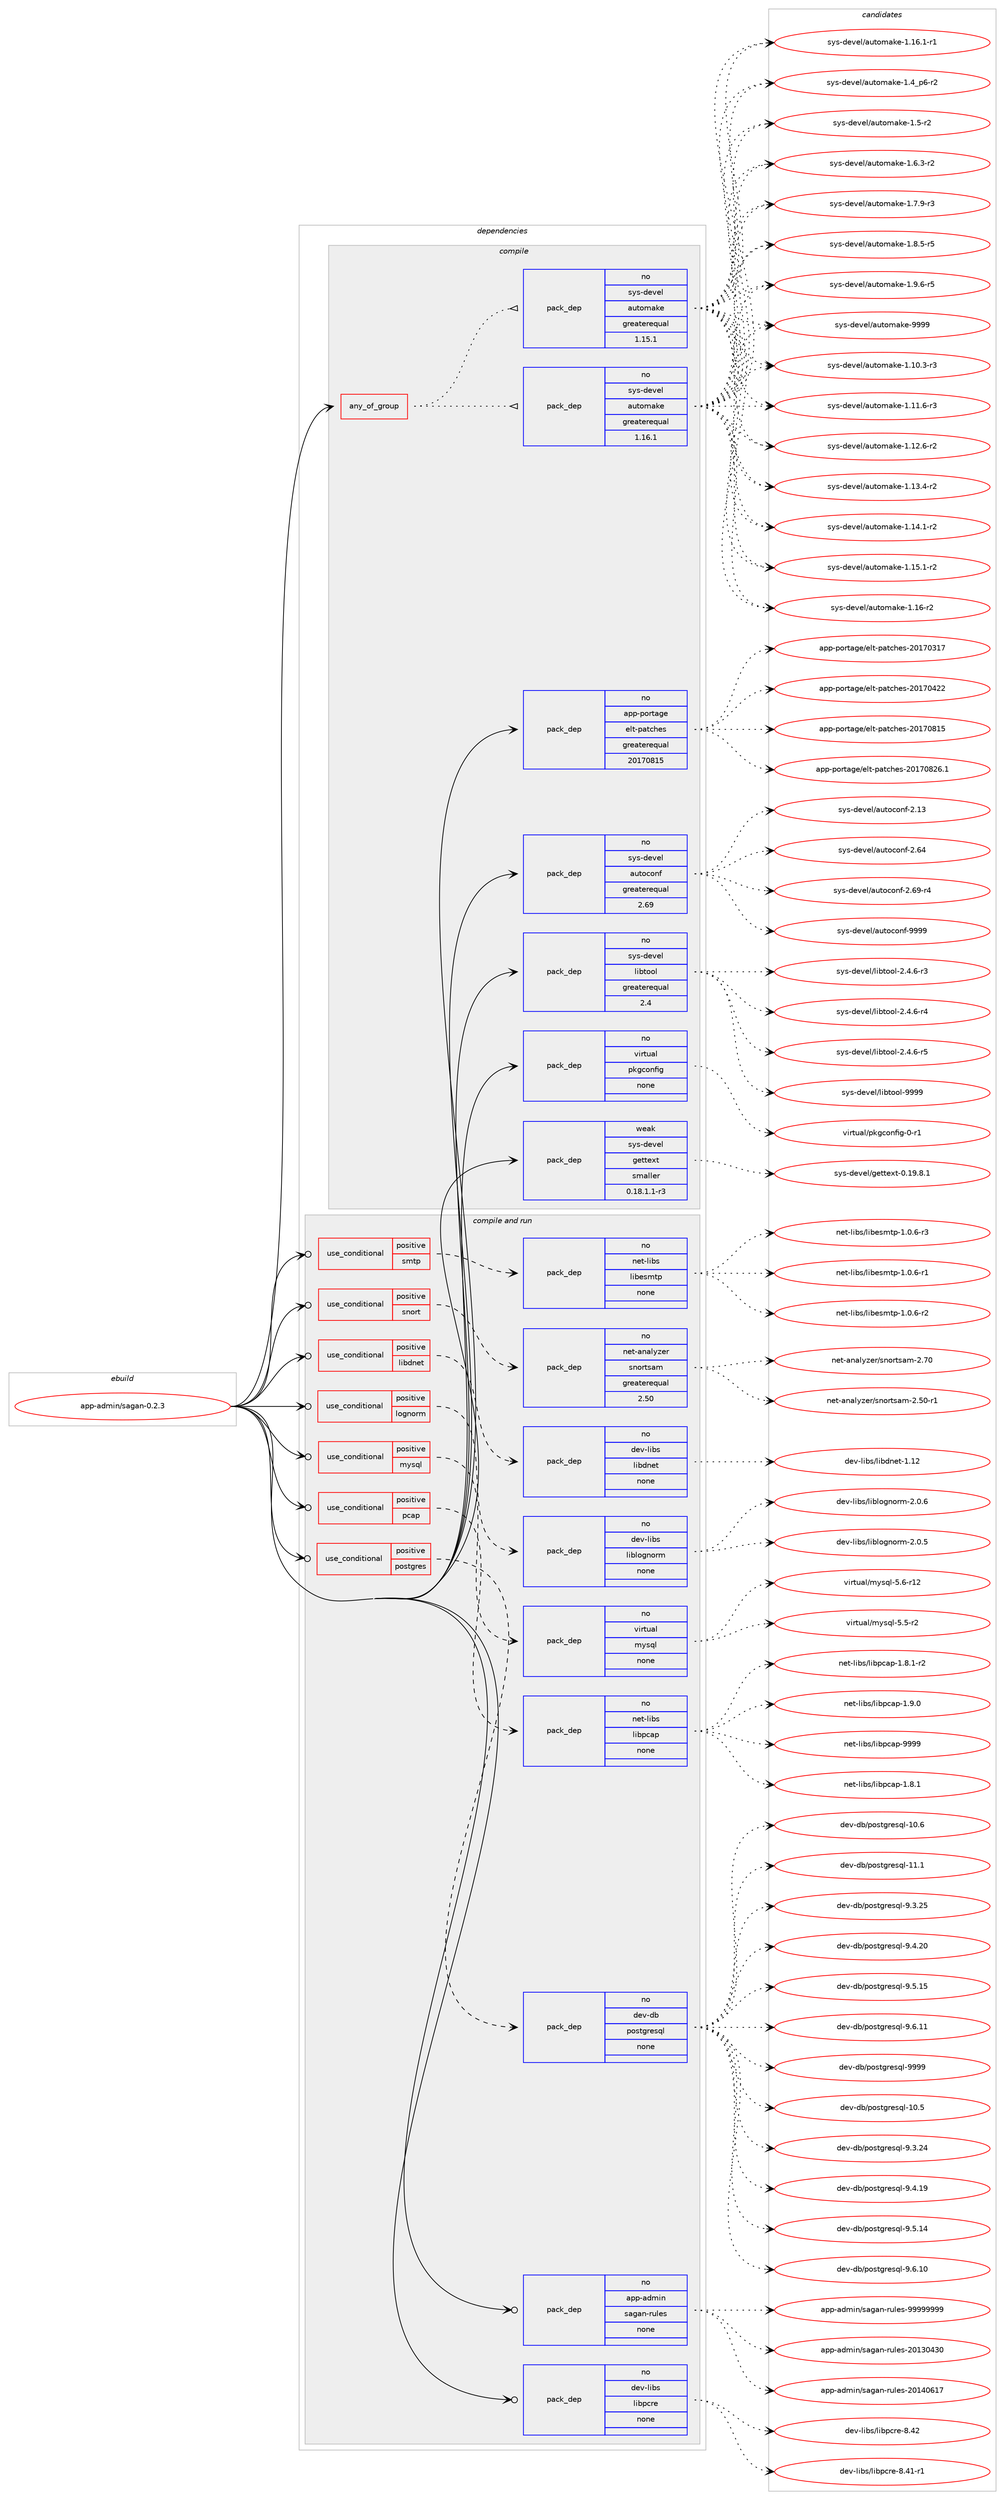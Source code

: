 digraph prolog {

# *************
# Graph options
# *************

newrank=true;
concentrate=true;
compound=true;
graph [rankdir=LR,fontname=Helvetica,fontsize=10,ranksep=1.5];#, ranksep=2.5, nodesep=0.2];
edge  [arrowhead=vee];
node  [fontname=Helvetica,fontsize=10];

# **********
# The ebuild
# **********

subgraph cluster_leftcol {
color=gray;
rank=same;
label=<<i>ebuild</i>>;
id [label="app-admin/sagan-0.2.3", color=red, width=4, href="../app-admin/sagan-0.2.3.svg"];
}

# ****************
# The dependencies
# ****************

subgraph cluster_midcol {
color=gray;
label=<<i>dependencies</i>>;
subgraph cluster_compile {
fillcolor="#eeeeee";
style=filled;
label=<<i>compile</i>>;
subgraph any60 {
dependency1345 [label=<<TABLE BORDER="0" CELLBORDER="1" CELLSPACING="0" CELLPADDING="4"><TR><TD CELLPADDING="10">any_of_group</TD></TR></TABLE>>, shape=none, color=red];subgraph pack1115 {
dependency1346 [label=<<TABLE BORDER="0" CELLBORDER="1" CELLSPACING="0" CELLPADDING="4" WIDTH="220"><TR><TD ROWSPAN="6" CELLPADDING="30">pack_dep</TD></TR><TR><TD WIDTH="110">no</TD></TR><TR><TD>sys-devel</TD></TR><TR><TD>automake</TD></TR><TR><TD>greaterequal</TD></TR><TR><TD>1.16.1</TD></TR></TABLE>>, shape=none, color=blue];
}
dependency1345:e -> dependency1346:w [weight=20,style="dotted",arrowhead="oinv"];
subgraph pack1116 {
dependency1347 [label=<<TABLE BORDER="0" CELLBORDER="1" CELLSPACING="0" CELLPADDING="4" WIDTH="220"><TR><TD ROWSPAN="6" CELLPADDING="30">pack_dep</TD></TR><TR><TD WIDTH="110">no</TD></TR><TR><TD>sys-devel</TD></TR><TR><TD>automake</TD></TR><TR><TD>greaterequal</TD></TR><TR><TD>1.15.1</TD></TR></TABLE>>, shape=none, color=blue];
}
dependency1345:e -> dependency1347:w [weight=20,style="dotted",arrowhead="oinv"];
}
id:e -> dependency1345:w [weight=20,style="solid",arrowhead="vee"];
subgraph pack1117 {
dependency1348 [label=<<TABLE BORDER="0" CELLBORDER="1" CELLSPACING="0" CELLPADDING="4" WIDTH="220"><TR><TD ROWSPAN="6" CELLPADDING="30">pack_dep</TD></TR><TR><TD WIDTH="110">no</TD></TR><TR><TD>app-portage</TD></TR><TR><TD>elt-patches</TD></TR><TR><TD>greaterequal</TD></TR><TR><TD>20170815</TD></TR></TABLE>>, shape=none, color=blue];
}
id:e -> dependency1348:w [weight=20,style="solid",arrowhead="vee"];
subgraph pack1118 {
dependency1349 [label=<<TABLE BORDER="0" CELLBORDER="1" CELLSPACING="0" CELLPADDING="4" WIDTH="220"><TR><TD ROWSPAN="6" CELLPADDING="30">pack_dep</TD></TR><TR><TD WIDTH="110">no</TD></TR><TR><TD>sys-devel</TD></TR><TR><TD>autoconf</TD></TR><TR><TD>greaterequal</TD></TR><TR><TD>2.69</TD></TR></TABLE>>, shape=none, color=blue];
}
id:e -> dependency1349:w [weight=20,style="solid",arrowhead="vee"];
subgraph pack1119 {
dependency1350 [label=<<TABLE BORDER="0" CELLBORDER="1" CELLSPACING="0" CELLPADDING="4" WIDTH="220"><TR><TD ROWSPAN="6" CELLPADDING="30">pack_dep</TD></TR><TR><TD WIDTH="110">no</TD></TR><TR><TD>sys-devel</TD></TR><TR><TD>libtool</TD></TR><TR><TD>greaterequal</TD></TR><TR><TD>2.4</TD></TR></TABLE>>, shape=none, color=blue];
}
id:e -> dependency1350:w [weight=20,style="solid",arrowhead="vee"];
subgraph pack1120 {
dependency1351 [label=<<TABLE BORDER="0" CELLBORDER="1" CELLSPACING="0" CELLPADDING="4" WIDTH="220"><TR><TD ROWSPAN="6" CELLPADDING="30">pack_dep</TD></TR><TR><TD WIDTH="110">no</TD></TR><TR><TD>virtual</TD></TR><TR><TD>pkgconfig</TD></TR><TR><TD>none</TD></TR><TR><TD></TD></TR></TABLE>>, shape=none, color=blue];
}
id:e -> dependency1351:w [weight=20,style="solid",arrowhead="vee"];
subgraph pack1121 {
dependency1352 [label=<<TABLE BORDER="0" CELLBORDER="1" CELLSPACING="0" CELLPADDING="4" WIDTH="220"><TR><TD ROWSPAN="6" CELLPADDING="30">pack_dep</TD></TR><TR><TD WIDTH="110">weak</TD></TR><TR><TD>sys-devel</TD></TR><TR><TD>gettext</TD></TR><TR><TD>smaller</TD></TR><TR><TD>0.18.1.1-r3</TD></TR></TABLE>>, shape=none, color=blue];
}
id:e -> dependency1352:w [weight=20,style="solid",arrowhead="vee"];
}
subgraph cluster_compileandrun {
fillcolor="#eeeeee";
style=filled;
label=<<i>compile and run</i>>;
subgraph cond166 {
dependency1353 [label=<<TABLE BORDER="0" CELLBORDER="1" CELLSPACING="0" CELLPADDING="4"><TR><TD ROWSPAN="3" CELLPADDING="10">use_conditional</TD></TR><TR><TD>positive</TD></TR><TR><TD>libdnet</TD></TR></TABLE>>, shape=none, color=red];
subgraph pack1122 {
dependency1354 [label=<<TABLE BORDER="0" CELLBORDER="1" CELLSPACING="0" CELLPADDING="4" WIDTH="220"><TR><TD ROWSPAN="6" CELLPADDING="30">pack_dep</TD></TR><TR><TD WIDTH="110">no</TD></TR><TR><TD>dev-libs</TD></TR><TR><TD>libdnet</TD></TR><TR><TD>none</TD></TR><TR><TD></TD></TR></TABLE>>, shape=none, color=blue];
}
dependency1353:e -> dependency1354:w [weight=20,style="dashed",arrowhead="vee"];
}
id:e -> dependency1353:w [weight=20,style="solid",arrowhead="odotvee"];
subgraph cond167 {
dependency1355 [label=<<TABLE BORDER="0" CELLBORDER="1" CELLSPACING="0" CELLPADDING="4"><TR><TD ROWSPAN="3" CELLPADDING="10">use_conditional</TD></TR><TR><TD>positive</TD></TR><TR><TD>lognorm</TD></TR></TABLE>>, shape=none, color=red];
subgraph pack1123 {
dependency1356 [label=<<TABLE BORDER="0" CELLBORDER="1" CELLSPACING="0" CELLPADDING="4" WIDTH="220"><TR><TD ROWSPAN="6" CELLPADDING="30">pack_dep</TD></TR><TR><TD WIDTH="110">no</TD></TR><TR><TD>dev-libs</TD></TR><TR><TD>liblognorm</TD></TR><TR><TD>none</TD></TR><TR><TD></TD></TR></TABLE>>, shape=none, color=blue];
}
dependency1355:e -> dependency1356:w [weight=20,style="dashed",arrowhead="vee"];
}
id:e -> dependency1355:w [weight=20,style="solid",arrowhead="odotvee"];
subgraph cond168 {
dependency1357 [label=<<TABLE BORDER="0" CELLBORDER="1" CELLSPACING="0" CELLPADDING="4"><TR><TD ROWSPAN="3" CELLPADDING="10">use_conditional</TD></TR><TR><TD>positive</TD></TR><TR><TD>mysql</TD></TR></TABLE>>, shape=none, color=red];
subgraph pack1124 {
dependency1358 [label=<<TABLE BORDER="0" CELLBORDER="1" CELLSPACING="0" CELLPADDING="4" WIDTH="220"><TR><TD ROWSPAN="6" CELLPADDING="30">pack_dep</TD></TR><TR><TD WIDTH="110">no</TD></TR><TR><TD>virtual</TD></TR><TR><TD>mysql</TD></TR><TR><TD>none</TD></TR><TR><TD></TD></TR></TABLE>>, shape=none, color=blue];
}
dependency1357:e -> dependency1358:w [weight=20,style="dashed",arrowhead="vee"];
}
id:e -> dependency1357:w [weight=20,style="solid",arrowhead="odotvee"];
subgraph cond169 {
dependency1359 [label=<<TABLE BORDER="0" CELLBORDER="1" CELLSPACING="0" CELLPADDING="4"><TR><TD ROWSPAN="3" CELLPADDING="10">use_conditional</TD></TR><TR><TD>positive</TD></TR><TR><TD>pcap</TD></TR></TABLE>>, shape=none, color=red];
subgraph pack1125 {
dependency1360 [label=<<TABLE BORDER="0" CELLBORDER="1" CELLSPACING="0" CELLPADDING="4" WIDTH="220"><TR><TD ROWSPAN="6" CELLPADDING="30">pack_dep</TD></TR><TR><TD WIDTH="110">no</TD></TR><TR><TD>net-libs</TD></TR><TR><TD>libpcap</TD></TR><TR><TD>none</TD></TR><TR><TD></TD></TR></TABLE>>, shape=none, color=blue];
}
dependency1359:e -> dependency1360:w [weight=20,style="dashed",arrowhead="vee"];
}
id:e -> dependency1359:w [weight=20,style="solid",arrowhead="odotvee"];
subgraph cond170 {
dependency1361 [label=<<TABLE BORDER="0" CELLBORDER="1" CELLSPACING="0" CELLPADDING="4"><TR><TD ROWSPAN="3" CELLPADDING="10">use_conditional</TD></TR><TR><TD>positive</TD></TR><TR><TD>postgres</TD></TR></TABLE>>, shape=none, color=red];
subgraph pack1126 {
dependency1362 [label=<<TABLE BORDER="0" CELLBORDER="1" CELLSPACING="0" CELLPADDING="4" WIDTH="220"><TR><TD ROWSPAN="6" CELLPADDING="30">pack_dep</TD></TR><TR><TD WIDTH="110">no</TD></TR><TR><TD>dev-db</TD></TR><TR><TD>postgresql</TD></TR><TR><TD>none</TD></TR><TR><TD></TD></TR></TABLE>>, shape=none, color=blue];
}
dependency1361:e -> dependency1362:w [weight=20,style="dashed",arrowhead="vee"];
}
id:e -> dependency1361:w [weight=20,style="solid",arrowhead="odotvee"];
subgraph cond171 {
dependency1363 [label=<<TABLE BORDER="0" CELLBORDER="1" CELLSPACING="0" CELLPADDING="4"><TR><TD ROWSPAN="3" CELLPADDING="10">use_conditional</TD></TR><TR><TD>positive</TD></TR><TR><TD>smtp</TD></TR></TABLE>>, shape=none, color=red];
subgraph pack1127 {
dependency1364 [label=<<TABLE BORDER="0" CELLBORDER="1" CELLSPACING="0" CELLPADDING="4" WIDTH="220"><TR><TD ROWSPAN="6" CELLPADDING="30">pack_dep</TD></TR><TR><TD WIDTH="110">no</TD></TR><TR><TD>net-libs</TD></TR><TR><TD>libesmtp</TD></TR><TR><TD>none</TD></TR><TR><TD></TD></TR></TABLE>>, shape=none, color=blue];
}
dependency1363:e -> dependency1364:w [weight=20,style="dashed",arrowhead="vee"];
}
id:e -> dependency1363:w [weight=20,style="solid",arrowhead="odotvee"];
subgraph cond172 {
dependency1365 [label=<<TABLE BORDER="0" CELLBORDER="1" CELLSPACING="0" CELLPADDING="4"><TR><TD ROWSPAN="3" CELLPADDING="10">use_conditional</TD></TR><TR><TD>positive</TD></TR><TR><TD>snort</TD></TR></TABLE>>, shape=none, color=red];
subgraph pack1128 {
dependency1366 [label=<<TABLE BORDER="0" CELLBORDER="1" CELLSPACING="0" CELLPADDING="4" WIDTH="220"><TR><TD ROWSPAN="6" CELLPADDING="30">pack_dep</TD></TR><TR><TD WIDTH="110">no</TD></TR><TR><TD>net-analyzer</TD></TR><TR><TD>snortsam</TD></TR><TR><TD>greaterequal</TD></TR><TR><TD>2.50</TD></TR></TABLE>>, shape=none, color=blue];
}
dependency1365:e -> dependency1366:w [weight=20,style="dashed",arrowhead="vee"];
}
id:e -> dependency1365:w [weight=20,style="solid",arrowhead="odotvee"];
subgraph pack1129 {
dependency1367 [label=<<TABLE BORDER="0" CELLBORDER="1" CELLSPACING="0" CELLPADDING="4" WIDTH="220"><TR><TD ROWSPAN="6" CELLPADDING="30">pack_dep</TD></TR><TR><TD WIDTH="110">no</TD></TR><TR><TD>app-admin</TD></TR><TR><TD>sagan-rules</TD></TR><TR><TD>none</TD></TR><TR><TD></TD></TR></TABLE>>, shape=none, color=blue];
}
id:e -> dependency1367:w [weight=20,style="solid",arrowhead="odotvee"];
subgraph pack1130 {
dependency1368 [label=<<TABLE BORDER="0" CELLBORDER="1" CELLSPACING="0" CELLPADDING="4" WIDTH="220"><TR><TD ROWSPAN="6" CELLPADDING="30">pack_dep</TD></TR><TR><TD WIDTH="110">no</TD></TR><TR><TD>dev-libs</TD></TR><TR><TD>libpcre</TD></TR><TR><TD>none</TD></TR><TR><TD></TD></TR></TABLE>>, shape=none, color=blue];
}
id:e -> dependency1368:w [weight=20,style="solid",arrowhead="odotvee"];
}
subgraph cluster_run {
fillcolor="#eeeeee";
style=filled;
label=<<i>run</i>>;
}
}

# **************
# The candidates
# **************

subgraph cluster_choices {
rank=same;
color=gray;
label=<<i>candidates</i>>;

subgraph choice1115 {
color=black;
nodesep=1;
choice11512111545100101118101108479711711611110997107101454946494846514511451 [label="sys-devel/automake-1.10.3-r3", color=red, width=4,href="../sys-devel/automake-1.10.3-r3.svg"];
choice11512111545100101118101108479711711611110997107101454946494946544511451 [label="sys-devel/automake-1.11.6-r3", color=red, width=4,href="../sys-devel/automake-1.11.6-r3.svg"];
choice11512111545100101118101108479711711611110997107101454946495046544511450 [label="sys-devel/automake-1.12.6-r2", color=red, width=4,href="../sys-devel/automake-1.12.6-r2.svg"];
choice11512111545100101118101108479711711611110997107101454946495146524511450 [label="sys-devel/automake-1.13.4-r2", color=red, width=4,href="../sys-devel/automake-1.13.4-r2.svg"];
choice11512111545100101118101108479711711611110997107101454946495246494511450 [label="sys-devel/automake-1.14.1-r2", color=red, width=4,href="../sys-devel/automake-1.14.1-r2.svg"];
choice11512111545100101118101108479711711611110997107101454946495346494511450 [label="sys-devel/automake-1.15.1-r2", color=red, width=4,href="../sys-devel/automake-1.15.1-r2.svg"];
choice1151211154510010111810110847971171161111099710710145494649544511450 [label="sys-devel/automake-1.16-r2", color=red, width=4,href="../sys-devel/automake-1.16-r2.svg"];
choice11512111545100101118101108479711711611110997107101454946495446494511449 [label="sys-devel/automake-1.16.1-r1", color=red, width=4,href="../sys-devel/automake-1.16.1-r1.svg"];
choice115121115451001011181011084797117116111109971071014549465295112544511450 [label="sys-devel/automake-1.4_p6-r2", color=red, width=4,href="../sys-devel/automake-1.4_p6-r2.svg"];
choice11512111545100101118101108479711711611110997107101454946534511450 [label="sys-devel/automake-1.5-r2", color=red, width=4,href="../sys-devel/automake-1.5-r2.svg"];
choice115121115451001011181011084797117116111109971071014549465446514511450 [label="sys-devel/automake-1.6.3-r2", color=red, width=4,href="../sys-devel/automake-1.6.3-r2.svg"];
choice115121115451001011181011084797117116111109971071014549465546574511451 [label="sys-devel/automake-1.7.9-r3", color=red, width=4,href="../sys-devel/automake-1.7.9-r3.svg"];
choice115121115451001011181011084797117116111109971071014549465646534511453 [label="sys-devel/automake-1.8.5-r5", color=red, width=4,href="../sys-devel/automake-1.8.5-r5.svg"];
choice115121115451001011181011084797117116111109971071014549465746544511453 [label="sys-devel/automake-1.9.6-r5", color=red, width=4,href="../sys-devel/automake-1.9.6-r5.svg"];
choice115121115451001011181011084797117116111109971071014557575757 [label="sys-devel/automake-9999", color=red, width=4,href="../sys-devel/automake-9999.svg"];
dependency1346:e -> choice11512111545100101118101108479711711611110997107101454946494846514511451:w [style=dotted,weight="100"];
dependency1346:e -> choice11512111545100101118101108479711711611110997107101454946494946544511451:w [style=dotted,weight="100"];
dependency1346:e -> choice11512111545100101118101108479711711611110997107101454946495046544511450:w [style=dotted,weight="100"];
dependency1346:e -> choice11512111545100101118101108479711711611110997107101454946495146524511450:w [style=dotted,weight="100"];
dependency1346:e -> choice11512111545100101118101108479711711611110997107101454946495246494511450:w [style=dotted,weight="100"];
dependency1346:e -> choice11512111545100101118101108479711711611110997107101454946495346494511450:w [style=dotted,weight="100"];
dependency1346:e -> choice1151211154510010111810110847971171161111099710710145494649544511450:w [style=dotted,weight="100"];
dependency1346:e -> choice11512111545100101118101108479711711611110997107101454946495446494511449:w [style=dotted,weight="100"];
dependency1346:e -> choice115121115451001011181011084797117116111109971071014549465295112544511450:w [style=dotted,weight="100"];
dependency1346:e -> choice11512111545100101118101108479711711611110997107101454946534511450:w [style=dotted,weight="100"];
dependency1346:e -> choice115121115451001011181011084797117116111109971071014549465446514511450:w [style=dotted,weight="100"];
dependency1346:e -> choice115121115451001011181011084797117116111109971071014549465546574511451:w [style=dotted,weight="100"];
dependency1346:e -> choice115121115451001011181011084797117116111109971071014549465646534511453:w [style=dotted,weight="100"];
dependency1346:e -> choice115121115451001011181011084797117116111109971071014549465746544511453:w [style=dotted,weight="100"];
dependency1346:e -> choice115121115451001011181011084797117116111109971071014557575757:w [style=dotted,weight="100"];
}
subgraph choice1116 {
color=black;
nodesep=1;
choice11512111545100101118101108479711711611110997107101454946494846514511451 [label="sys-devel/automake-1.10.3-r3", color=red, width=4,href="../sys-devel/automake-1.10.3-r3.svg"];
choice11512111545100101118101108479711711611110997107101454946494946544511451 [label="sys-devel/automake-1.11.6-r3", color=red, width=4,href="../sys-devel/automake-1.11.6-r3.svg"];
choice11512111545100101118101108479711711611110997107101454946495046544511450 [label="sys-devel/automake-1.12.6-r2", color=red, width=4,href="../sys-devel/automake-1.12.6-r2.svg"];
choice11512111545100101118101108479711711611110997107101454946495146524511450 [label="sys-devel/automake-1.13.4-r2", color=red, width=4,href="../sys-devel/automake-1.13.4-r2.svg"];
choice11512111545100101118101108479711711611110997107101454946495246494511450 [label="sys-devel/automake-1.14.1-r2", color=red, width=4,href="../sys-devel/automake-1.14.1-r2.svg"];
choice11512111545100101118101108479711711611110997107101454946495346494511450 [label="sys-devel/automake-1.15.1-r2", color=red, width=4,href="../sys-devel/automake-1.15.1-r2.svg"];
choice1151211154510010111810110847971171161111099710710145494649544511450 [label="sys-devel/automake-1.16-r2", color=red, width=4,href="../sys-devel/automake-1.16-r2.svg"];
choice11512111545100101118101108479711711611110997107101454946495446494511449 [label="sys-devel/automake-1.16.1-r1", color=red, width=4,href="../sys-devel/automake-1.16.1-r1.svg"];
choice115121115451001011181011084797117116111109971071014549465295112544511450 [label="sys-devel/automake-1.4_p6-r2", color=red, width=4,href="../sys-devel/automake-1.4_p6-r2.svg"];
choice11512111545100101118101108479711711611110997107101454946534511450 [label="sys-devel/automake-1.5-r2", color=red, width=4,href="../sys-devel/automake-1.5-r2.svg"];
choice115121115451001011181011084797117116111109971071014549465446514511450 [label="sys-devel/automake-1.6.3-r2", color=red, width=4,href="../sys-devel/automake-1.6.3-r2.svg"];
choice115121115451001011181011084797117116111109971071014549465546574511451 [label="sys-devel/automake-1.7.9-r3", color=red, width=4,href="../sys-devel/automake-1.7.9-r3.svg"];
choice115121115451001011181011084797117116111109971071014549465646534511453 [label="sys-devel/automake-1.8.5-r5", color=red, width=4,href="../sys-devel/automake-1.8.5-r5.svg"];
choice115121115451001011181011084797117116111109971071014549465746544511453 [label="sys-devel/automake-1.9.6-r5", color=red, width=4,href="../sys-devel/automake-1.9.6-r5.svg"];
choice115121115451001011181011084797117116111109971071014557575757 [label="sys-devel/automake-9999", color=red, width=4,href="../sys-devel/automake-9999.svg"];
dependency1347:e -> choice11512111545100101118101108479711711611110997107101454946494846514511451:w [style=dotted,weight="100"];
dependency1347:e -> choice11512111545100101118101108479711711611110997107101454946494946544511451:w [style=dotted,weight="100"];
dependency1347:e -> choice11512111545100101118101108479711711611110997107101454946495046544511450:w [style=dotted,weight="100"];
dependency1347:e -> choice11512111545100101118101108479711711611110997107101454946495146524511450:w [style=dotted,weight="100"];
dependency1347:e -> choice11512111545100101118101108479711711611110997107101454946495246494511450:w [style=dotted,weight="100"];
dependency1347:e -> choice11512111545100101118101108479711711611110997107101454946495346494511450:w [style=dotted,weight="100"];
dependency1347:e -> choice1151211154510010111810110847971171161111099710710145494649544511450:w [style=dotted,weight="100"];
dependency1347:e -> choice11512111545100101118101108479711711611110997107101454946495446494511449:w [style=dotted,weight="100"];
dependency1347:e -> choice115121115451001011181011084797117116111109971071014549465295112544511450:w [style=dotted,weight="100"];
dependency1347:e -> choice11512111545100101118101108479711711611110997107101454946534511450:w [style=dotted,weight="100"];
dependency1347:e -> choice115121115451001011181011084797117116111109971071014549465446514511450:w [style=dotted,weight="100"];
dependency1347:e -> choice115121115451001011181011084797117116111109971071014549465546574511451:w [style=dotted,weight="100"];
dependency1347:e -> choice115121115451001011181011084797117116111109971071014549465646534511453:w [style=dotted,weight="100"];
dependency1347:e -> choice115121115451001011181011084797117116111109971071014549465746544511453:w [style=dotted,weight="100"];
dependency1347:e -> choice115121115451001011181011084797117116111109971071014557575757:w [style=dotted,weight="100"];
}
subgraph choice1117 {
color=black;
nodesep=1;
choice97112112451121111141169710310147101108116451129711699104101115455048495548514955 [label="app-portage/elt-patches-20170317", color=red, width=4,href="../app-portage/elt-patches-20170317.svg"];
choice97112112451121111141169710310147101108116451129711699104101115455048495548525050 [label="app-portage/elt-patches-20170422", color=red, width=4,href="../app-portage/elt-patches-20170422.svg"];
choice97112112451121111141169710310147101108116451129711699104101115455048495548564953 [label="app-portage/elt-patches-20170815", color=red, width=4,href="../app-portage/elt-patches-20170815.svg"];
choice971121124511211111411697103101471011081164511297116991041011154550484955485650544649 [label="app-portage/elt-patches-20170826.1", color=red, width=4,href="../app-portage/elt-patches-20170826.1.svg"];
dependency1348:e -> choice97112112451121111141169710310147101108116451129711699104101115455048495548514955:w [style=dotted,weight="100"];
dependency1348:e -> choice97112112451121111141169710310147101108116451129711699104101115455048495548525050:w [style=dotted,weight="100"];
dependency1348:e -> choice97112112451121111141169710310147101108116451129711699104101115455048495548564953:w [style=dotted,weight="100"];
dependency1348:e -> choice971121124511211111411697103101471011081164511297116991041011154550484955485650544649:w [style=dotted,weight="100"];
}
subgraph choice1118 {
color=black;
nodesep=1;
choice115121115451001011181011084797117116111991111101024550464951 [label="sys-devel/autoconf-2.13", color=red, width=4,href="../sys-devel/autoconf-2.13.svg"];
choice115121115451001011181011084797117116111991111101024550465452 [label="sys-devel/autoconf-2.64", color=red, width=4,href="../sys-devel/autoconf-2.64.svg"];
choice1151211154510010111810110847971171161119911111010245504654574511452 [label="sys-devel/autoconf-2.69-r4", color=red, width=4,href="../sys-devel/autoconf-2.69-r4.svg"];
choice115121115451001011181011084797117116111991111101024557575757 [label="sys-devel/autoconf-9999", color=red, width=4,href="../sys-devel/autoconf-9999.svg"];
dependency1349:e -> choice115121115451001011181011084797117116111991111101024550464951:w [style=dotted,weight="100"];
dependency1349:e -> choice115121115451001011181011084797117116111991111101024550465452:w [style=dotted,weight="100"];
dependency1349:e -> choice1151211154510010111810110847971171161119911111010245504654574511452:w [style=dotted,weight="100"];
dependency1349:e -> choice115121115451001011181011084797117116111991111101024557575757:w [style=dotted,weight="100"];
}
subgraph choice1119 {
color=black;
nodesep=1;
choice1151211154510010111810110847108105981161111111084550465246544511451 [label="sys-devel/libtool-2.4.6-r3", color=red, width=4,href="../sys-devel/libtool-2.4.6-r3.svg"];
choice1151211154510010111810110847108105981161111111084550465246544511452 [label="sys-devel/libtool-2.4.6-r4", color=red, width=4,href="../sys-devel/libtool-2.4.6-r4.svg"];
choice1151211154510010111810110847108105981161111111084550465246544511453 [label="sys-devel/libtool-2.4.6-r5", color=red, width=4,href="../sys-devel/libtool-2.4.6-r5.svg"];
choice1151211154510010111810110847108105981161111111084557575757 [label="sys-devel/libtool-9999", color=red, width=4,href="../sys-devel/libtool-9999.svg"];
dependency1350:e -> choice1151211154510010111810110847108105981161111111084550465246544511451:w [style=dotted,weight="100"];
dependency1350:e -> choice1151211154510010111810110847108105981161111111084550465246544511452:w [style=dotted,weight="100"];
dependency1350:e -> choice1151211154510010111810110847108105981161111111084550465246544511453:w [style=dotted,weight="100"];
dependency1350:e -> choice1151211154510010111810110847108105981161111111084557575757:w [style=dotted,weight="100"];
}
subgraph choice1120 {
color=black;
nodesep=1;
choice11810511411611797108471121071039911111010210510345484511449 [label="virtual/pkgconfig-0-r1", color=red, width=4,href="../virtual/pkgconfig-0-r1.svg"];
dependency1351:e -> choice11810511411611797108471121071039911111010210510345484511449:w [style=dotted,weight="100"];
}
subgraph choice1121 {
color=black;
nodesep=1;
choice1151211154510010111810110847103101116116101120116454846495746564649 [label="sys-devel/gettext-0.19.8.1", color=red, width=4,href="../sys-devel/gettext-0.19.8.1.svg"];
dependency1352:e -> choice1151211154510010111810110847103101116116101120116454846495746564649:w [style=dotted,weight="100"];
}
subgraph choice1122 {
color=black;
nodesep=1;
choice100101118451081059811547108105981001101011164549464950 [label="dev-libs/libdnet-1.12", color=red, width=4,href="../dev-libs/libdnet-1.12.svg"];
dependency1354:e -> choice100101118451081059811547108105981001101011164549464950:w [style=dotted,weight="100"];
}
subgraph choice1123 {
color=black;
nodesep=1;
choice10010111845108105981154710810598108111103110111114109455046484653 [label="dev-libs/liblognorm-2.0.5", color=red, width=4,href="../dev-libs/liblognorm-2.0.5.svg"];
choice10010111845108105981154710810598108111103110111114109455046484654 [label="dev-libs/liblognorm-2.0.6", color=red, width=4,href="../dev-libs/liblognorm-2.0.6.svg"];
dependency1356:e -> choice10010111845108105981154710810598108111103110111114109455046484653:w [style=dotted,weight="100"];
dependency1356:e -> choice10010111845108105981154710810598108111103110111114109455046484654:w [style=dotted,weight="100"];
}
subgraph choice1124 {
color=black;
nodesep=1;
choice1181051141161179710847109121115113108455346534511450 [label="virtual/mysql-5.5-r2", color=red, width=4,href="../virtual/mysql-5.5-r2.svg"];
choice118105114116117971084710912111511310845534654451144950 [label="virtual/mysql-5.6-r12", color=red, width=4,href="../virtual/mysql-5.6-r12.svg"];
dependency1358:e -> choice1181051141161179710847109121115113108455346534511450:w [style=dotted,weight="100"];
dependency1358:e -> choice118105114116117971084710912111511310845534654451144950:w [style=dotted,weight="100"];
}
subgraph choice1125 {
color=black;
nodesep=1;
choice110101116451081059811547108105981129997112454946564649 [label="net-libs/libpcap-1.8.1", color=red, width=4,href="../net-libs/libpcap-1.8.1.svg"];
choice1101011164510810598115471081059811299971124549465646494511450 [label="net-libs/libpcap-1.8.1-r2", color=red, width=4,href="../net-libs/libpcap-1.8.1-r2.svg"];
choice110101116451081059811547108105981129997112454946574648 [label="net-libs/libpcap-1.9.0", color=red, width=4,href="../net-libs/libpcap-1.9.0.svg"];
choice1101011164510810598115471081059811299971124557575757 [label="net-libs/libpcap-9999", color=red, width=4,href="../net-libs/libpcap-9999.svg"];
dependency1360:e -> choice110101116451081059811547108105981129997112454946564649:w [style=dotted,weight="100"];
dependency1360:e -> choice1101011164510810598115471081059811299971124549465646494511450:w [style=dotted,weight="100"];
dependency1360:e -> choice110101116451081059811547108105981129997112454946574648:w [style=dotted,weight="100"];
dependency1360:e -> choice1101011164510810598115471081059811299971124557575757:w [style=dotted,weight="100"];
}
subgraph choice1126 {
color=black;
nodesep=1;
choice1001011184510098471121111151161031141011151131084549484653 [label="dev-db/postgresql-10.5", color=red, width=4,href="../dev-db/postgresql-10.5.svg"];
choice10010111845100984711211111511610311410111511310845574651465052 [label="dev-db/postgresql-9.3.24", color=red, width=4,href="../dev-db/postgresql-9.3.24.svg"];
choice10010111845100984711211111511610311410111511310845574652464957 [label="dev-db/postgresql-9.4.19", color=red, width=4,href="../dev-db/postgresql-9.4.19.svg"];
choice10010111845100984711211111511610311410111511310845574653464952 [label="dev-db/postgresql-9.5.14", color=red, width=4,href="../dev-db/postgresql-9.5.14.svg"];
choice10010111845100984711211111511610311410111511310845574654464948 [label="dev-db/postgresql-9.6.10", color=red, width=4,href="../dev-db/postgresql-9.6.10.svg"];
choice1001011184510098471121111151161031141011151131084549484654 [label="dev-db/postgresql-10.6", color=red, width=4,href="../dev-db/postgresql-10.6.svg"];
choice1001011184510098471121111151161031141011151131084549494649 [label="dev-db/postgresql-11.1", color=red, width=4,href="../dev-db/postgresql-11.1.svg"];
choice10010111845100984711211111511610311410111511310845574651465053 [label="dev-db/postgresql-9.3.25", color=red, width=4,href="../dev-db/postgresql-9.3.25.svg"];
choice10010111845100984711211111511610311410111511310845574652465048 [label="dev-db/postgresql-9.4.20", color=red, width=4,href="../dev-db/postgresql-9.4.20.svg"];
choice10010111845100984711211111511610311410111511310845574653464953 [label="dev-db/postgresql-9.5.15", color=red, width=4,href="../dev-db/postgresql-9.5.15.svg"];
choice10010111845100984711211111511610311410111511310845574654464949 [label="dev-db/postgresql-9.6.11", color=red, width=4,href="../dev-db/postgresql-9.6.11.svg"];
choice1001011184510098471121111151161031141011151131084557575757 [label="dev-db/postgresql-9999", color=red, width=4,href="../dev-db/postgresql-9999.svg"];
dependency1362:e -> choice1001011184510098471121111151161031141011151131084549484653:w [style=dotted,weight="100"];
dependency1362:e -> choice10010111845100984711211111511610311410111511310845574651465052:w [style=dotted,weight="100"];
dependency1362:e -> choice10010111845100984711211111511610311410111511310845574652464957:w [style=dotted,weight="100"];
dependency1362:e -> choice10010111845100984711211111511610311410111511310845574653464952:w [style=dotted,weight="100"];
dependency1362:e -> choice10010111845100984711211111511610311410111511310845574654464948:w [style=dotted,weight="100"];
dependency1362:e -> choice1001011184510098471121111151161031141011151131084549484654:w [style=dotted,weight="100"];
dependency1362:e -> choice1001011184510098471121111151161031141011151131084549494649:w [style=dotted,weight="100"];
dependency1362:e -> choice10010111845100984711211111511610311410111511310845574651465053:w [style=dotted,weight="100"];
dependency1362:e -> choice10010111845100984711211111511610311410111511310845574652465048:w [style=dotted,weight="100"];
dependency1362:e -> choice10010111845100984711211111511610311410111511310845574653464953:w [style=dotted,weight="100"];
dependency1362:e -> choice10010111845100984711211111511610311410111511310845574654464949:w [style=dotted,weight="100"];
dependency1362:e -> choice1001011184510098471121111151161031141011151131084557575757:w [style=dotted,weight="100"];
}
subgraph choice1127 {
color=black;
nodesep=1;
choice110101116451081059811547108105981011151091161124549464846544511449 [label="net-libs/libesmtp-1.0.6-r1", color=red, width=4,href="../net-libs/libesmtp-1.0.6-r1.svg"];
choice110101116451081059811547108105981011151091161124549464846544511450 [label="net-libs/libesmtp-1.0.6-r2", color=red, width=4,href="../net-libs/libesmtp-1.0.6-r2.svg"];
choice110101116451081059811547108105981011151091161124549464846544511451 [label="net-libs/libesmtp-1.0.6-r3", color=red, width=4,href="../net-libs/libesmtp-1.0.6-r3.svg"];
dependency1364:e -> choice110101116451081059811547108105981011151091161124549464846544511449:w [style=dotted,weight="100"];
dependency1364:e -> choice110101116451081059811547108105981011151091161124549464846544511450:w [style=dotted,weight="100"];
dependency1364:e -> choice110101116451081059811547108105981011151091161124549464846544511451:w [style=dotted,weight="100"];
}
subgraph choice1128 {
color=black;
nodesep=1;
choice110101116459711097108121122101114471151101111141161159710945504653484511449 [label="net-analyzer/snortsam-2.50-r1", color=red, width=4,href="../net-analyzer/snortsam-2.50-r1.svg"];
choice11010111645971109710812112210111447115110111114116115971094550465548 [label="net-analyzer/snortsam-2.70", color=red, width=4,href="../net-analyzer/snortsam-2.70.svg"];
dependency1366:e -> choice110101116459711097108121122101114471151101111141161159710945504653484511449:w [style=dotted,weight="100"];
dependency1366:e -> choice11010111645971109710812112210111447115110111114116115971094550465548:w [style=dotted,weight="100"];
}
subgraph choice1129 {
color=black;
nodesep=1;
choice97112112459710010910511047115971039711045114117108101115455048495148525148 [label="app-admin/sagan-rules-20130430", color=red, width=4,href="../app-admin/sagan-rules-20130430.svg"];
choice97112112459710010910511047115971039711045114117108101115455048495248544955 [label="app-admin/sagan-rules-20140617", color=red, width=4,href="../app-admin/sagan-rules-20140617.svg"];
choice97112112459710010910511047115971039711045114117108101115455757575757575757 [label="app-admin/sagan-rules-99999999", color=red, width=4,href="../app-admin/sagan-rules-99999999.svg"];
dependency1367:e -> choice97112112459710010910511047115971039711045114117108101115455048495148525148:w [style=dotted,weight="100"];
dependency1367:e -> choice97112112459710010910511047115971039711045114117108101115455048495248544955:w [style=dotted,weight="100"];
dependency1367:e -> choice97112112459710010910511047115971039711045114117108101115455757575757575757:w [style=dotted,weight="100"];
}
subgraph choice1130 {
color=black;
nodesep=1;
choice100101118451081059811547108105981129911410145564652494511449 [label="dev-libs/libpcre-8.41-r1", color=red, width=4,href="../dev-libs/libpcre-8.41-r1.svg"];
choice10010111845108105981154710810598112991141014556465250 [label="dev-libs/libpcre-8.42", color=red, width=4,href="../dev-libs/libpcre-8.42.svg"];
dependency1368:e -> choice100101118451081059811547108105981129911410145564652494511449:w [style=dotted,weight="100"];
dependency1368:e -> choice10010111845108105981154710810598112991141014556465250:w [style=dotted,weight="100"];
}
}

}
